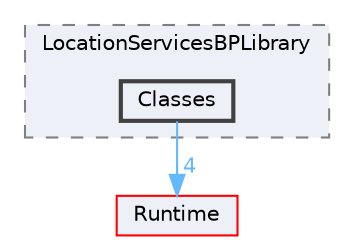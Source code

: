 digraph "Classes"
{
 // INTERACTIVE_SVG=YES
 // LATEX_PDF_SIZE
  bgcolor="transparent";
  edge [fontname=Helvetica,fontsize=10,labelfontname=Helvetica,labelfontsize=10];
  node [fontname=Helvetica,fontsize=10,shape=box,height=0.2,width=0.4];
  compound=true
  subgraph clusterdir_b81b82bc2a5576b8b1d574a55f66091f {
    graph [ bgcolor="#edf0f7", pencolor="grey50", label="LocationServicesBPLibrary", fontname=Helvetica,fontsize=10 style="filled,dashed", URL="dir_b81b82bc2a5576b8b1d574a55f66091f.html",tooltip=""]
  dir_9fafad575e8f0a5b7212e8c4de02e310 [label="Classes", fillcolor="#edf0f7", color="grey25", style="filled,bold", URL="dir_9fafad575e8f0a5b7212e8c4de02e310.html",tooltip=""];
  }
  dir_7536b172fbd480bfd146a1b1acd6856b [label="Runtime", fillcolor="#edf0f7", color="red", style="filled", URL="dir_7536b172fbd480bfd146a1b1acd6856b.html",tooltip=""];
  dir_9fafad575e8f0a5b7212e8c4de02e310->dir_7536b172fbd480bfd146a1b1acd6856b [headlabel="4", labeldistance=1.5 headhref="dir_000182_000984.html" href="dir_000182_000984.html" color="steelblue1" fontcolor="steelblue1"];
}
